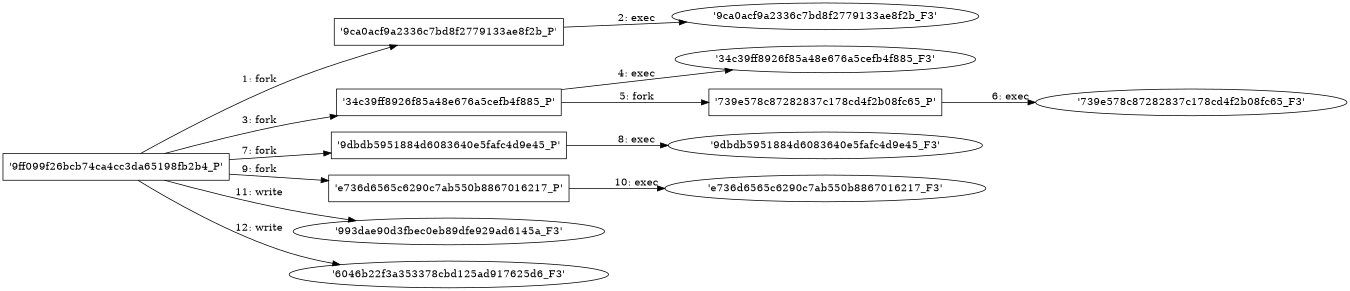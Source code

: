 digraph "D:\Learning\Paper\apt\基于CTI的攻击预警\Dataset\攻击图\ASGfromALLCTI\Latest Intelligence for March 2018.dot" {
rankdir="LR"
size="9"
fixedsize="false"
splines="true"
nodesep=0.3
ranksep=0
fontsize=10
overlap="scalexy"
engine= "neato"
	"'9ff099f26bcb74ca4cc3da65198fb2b4_P'" [node_type=Process shape=box]
	"'9ca0acf9a2336c7bd8f2779133ae8f2b_P'" [node_type=Process shape=box]
	"'9ff099f26bcb74ca4cc3da65198fb2b4_P'" -> "'9ca0acf9a2336c7bd8f2779133ae8f2b_P'" [label="1: fork"]
	"'9ca0acf9a2336c7bd8f2779133ae8f2b_P'" [node_type=Process shape=box]
	"'9ca0acf9a2336c7bd8f2779133ae8f2b_F3'" [node_type=File shape=ellipse]
	"'9ca0acf9a2336c7bd8f2779133ae8f2b_P'" -> "'9ca0acf9a2336c7bd8f2779133ae8f2b_F3'" [label="2: exec"]
	"'9ff099f26bcb74ca4cc3da65198fb2b4_P'" [node_type=Process shape=box]
	"'34c39ff8926f85a48e676a5cefb4f885_P'" [node_type=Process shape=box]
	"'9ff099f26bcb74ca4cc3da65198fb2b4_P'" -> "'34c39ff8926f85a48e676a5cefb4f885_P'" [label="3: fork"]
	"'34c39ff8926f85a48e676a5cefb4f885_P'" [node_type=Process shape=box]
	"'34c39ff8926f85a48e676a5cefb4f885_F3'" [node_type=File shape=ellipse]
	"'34c39ff8926f85a48e676a5cefb4f885_P'" -> "'34c39ff8926f85a48e676a5cefb4f885_F3'" [label="4: exec"]
	"'34c39ff8926f85a48e676a5cefb4f885_P'" [node_type=Process shape=box]
	"'739e578c87282837c178cd4f2b08fc65_P'" [node_type=Process shape=box]
	"'34c39ff8926f85a48e676a5cefb4f885_P'" -> "'739e578c87282837c178cd4f2b08fc65_P'" [label="5: fork"]
	"'739e578c87282837c178cd4f2b08fc65_P'" [node_type=Process shape=box]
	"'739e578c87282837c178cd4f2b08fc65_F3'" [node_type=File shape=ellipse]
	"'739e578c87282837c178cd4f2b08fc65_P'" -> "'739e578c87282837c178cd4f2b08fc65_F3'" [label="6: exec"]
	"'9ff099f26bcb74ca4cc3da65198fb2b4_P'" [node_type=Process shape=box]
	"'9dbdb5951884d6083640e5fafc4d9e45_P'" [node_type=Process shape=box]
	"'9ff099f26bcb74ca4cc3da65198fb2b4_P'" -> "'9dbdb5951884d6083640e5fafc4d9e45_P'" [label="7: fork"]
	"'9dbdb5951884d6083640e5fafc4d9e45_P'" [node_type=Process shape=box]
	"'9dbdb5951884d6083640e5fafc4d9e45_F3'" [node_type=File shape=ellipse]
	"'9dbdb5951884d6083640e5fafc4d9e45_P'" -> "'9dbdb5951884d6083640e5fafc4d9e45_F3'" [label="8: exec"]
	"'9ff099f26bcb74ca4cc3da65198fb2b4_P'" [node_type=Process shape=box]
	"'e736d6565c6290c7ab550b8867016217_P'" [node_type=Process shape=box]
	"'9ff099f26bcb74ca4cc3da65198fb2b4_P'" -> "'e736d6565c6290c7ab550b8867016217_P'" [label="9: fork"]
	"'e736d6565c6290c7ab550b8867016217_P'" [node_type=Process shape=box]
	"'e736d6565c6290c7ab550b8867016217_F3'" [node_type=File shape=ellipse]
	"'e736d6565c6290c7ab550b8867016217_P'" -> "'e736d6565c6290c7ab550b8867016217_F3'" [label="10: exec"]
	"'993dae90d3fbec0eb89dfe929ad6145a_F3'" [node_type=file shape=ellipse]
	"'9ff099f26bcb74ca4cc3da65198fb2b4_P'" [node_type=Process shape=box]
	"'9ff099f26bcb74ca4cc3da65198fb2b4_P'" -> "'993dae90d3fbec0eb89dfe929ad6145a_F3'" [label="11: write"]
	"'6046b22f3a353378cbd125ad917625d6_F3'" [node_type=file shape=ellipse]
	"'9ff099f26bcb74ca4cc3da65198fb2b4_P'" [node_type=Process shape=box]
	"'9ff099f26bcb74ca4cc3da65198fb2b4_P'" -> "'6046b22f3a353378cbd125ad917625d6_F3'" [label="12: write"]
}
